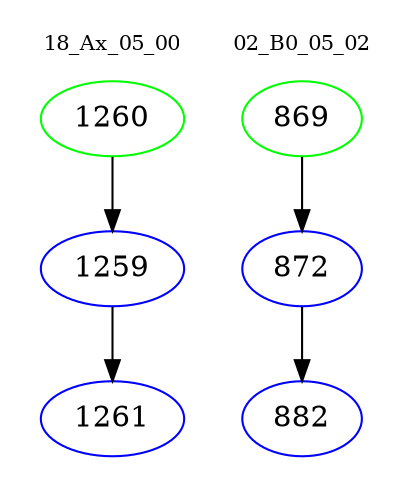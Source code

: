 digraph{
subgraph cluster_0 {
color = white
label = "18_Ax_05_00";
fontsize=10;
T0_1260 [label="1260", color="green"]
T0_1260 -> T0_1259 [color="black"]
T0_1259 [label="1259", color="blue"]
T0_1259 -> T0_1261 [color="black"]
T0_1261 [label="1261", color="blue"]
}
subgraph cluster_1 {
color = white
label = "02_B0_05_02";
fontsize=10;
T1_869 [label="869", color="green"]
T1_869 -> T1_872 [color="black"]
T1_872 [label="872", color="blue"]
T1_872 -> T1_882 [color="black"]
T1_882 [label="882", color="blue"]
}
}
